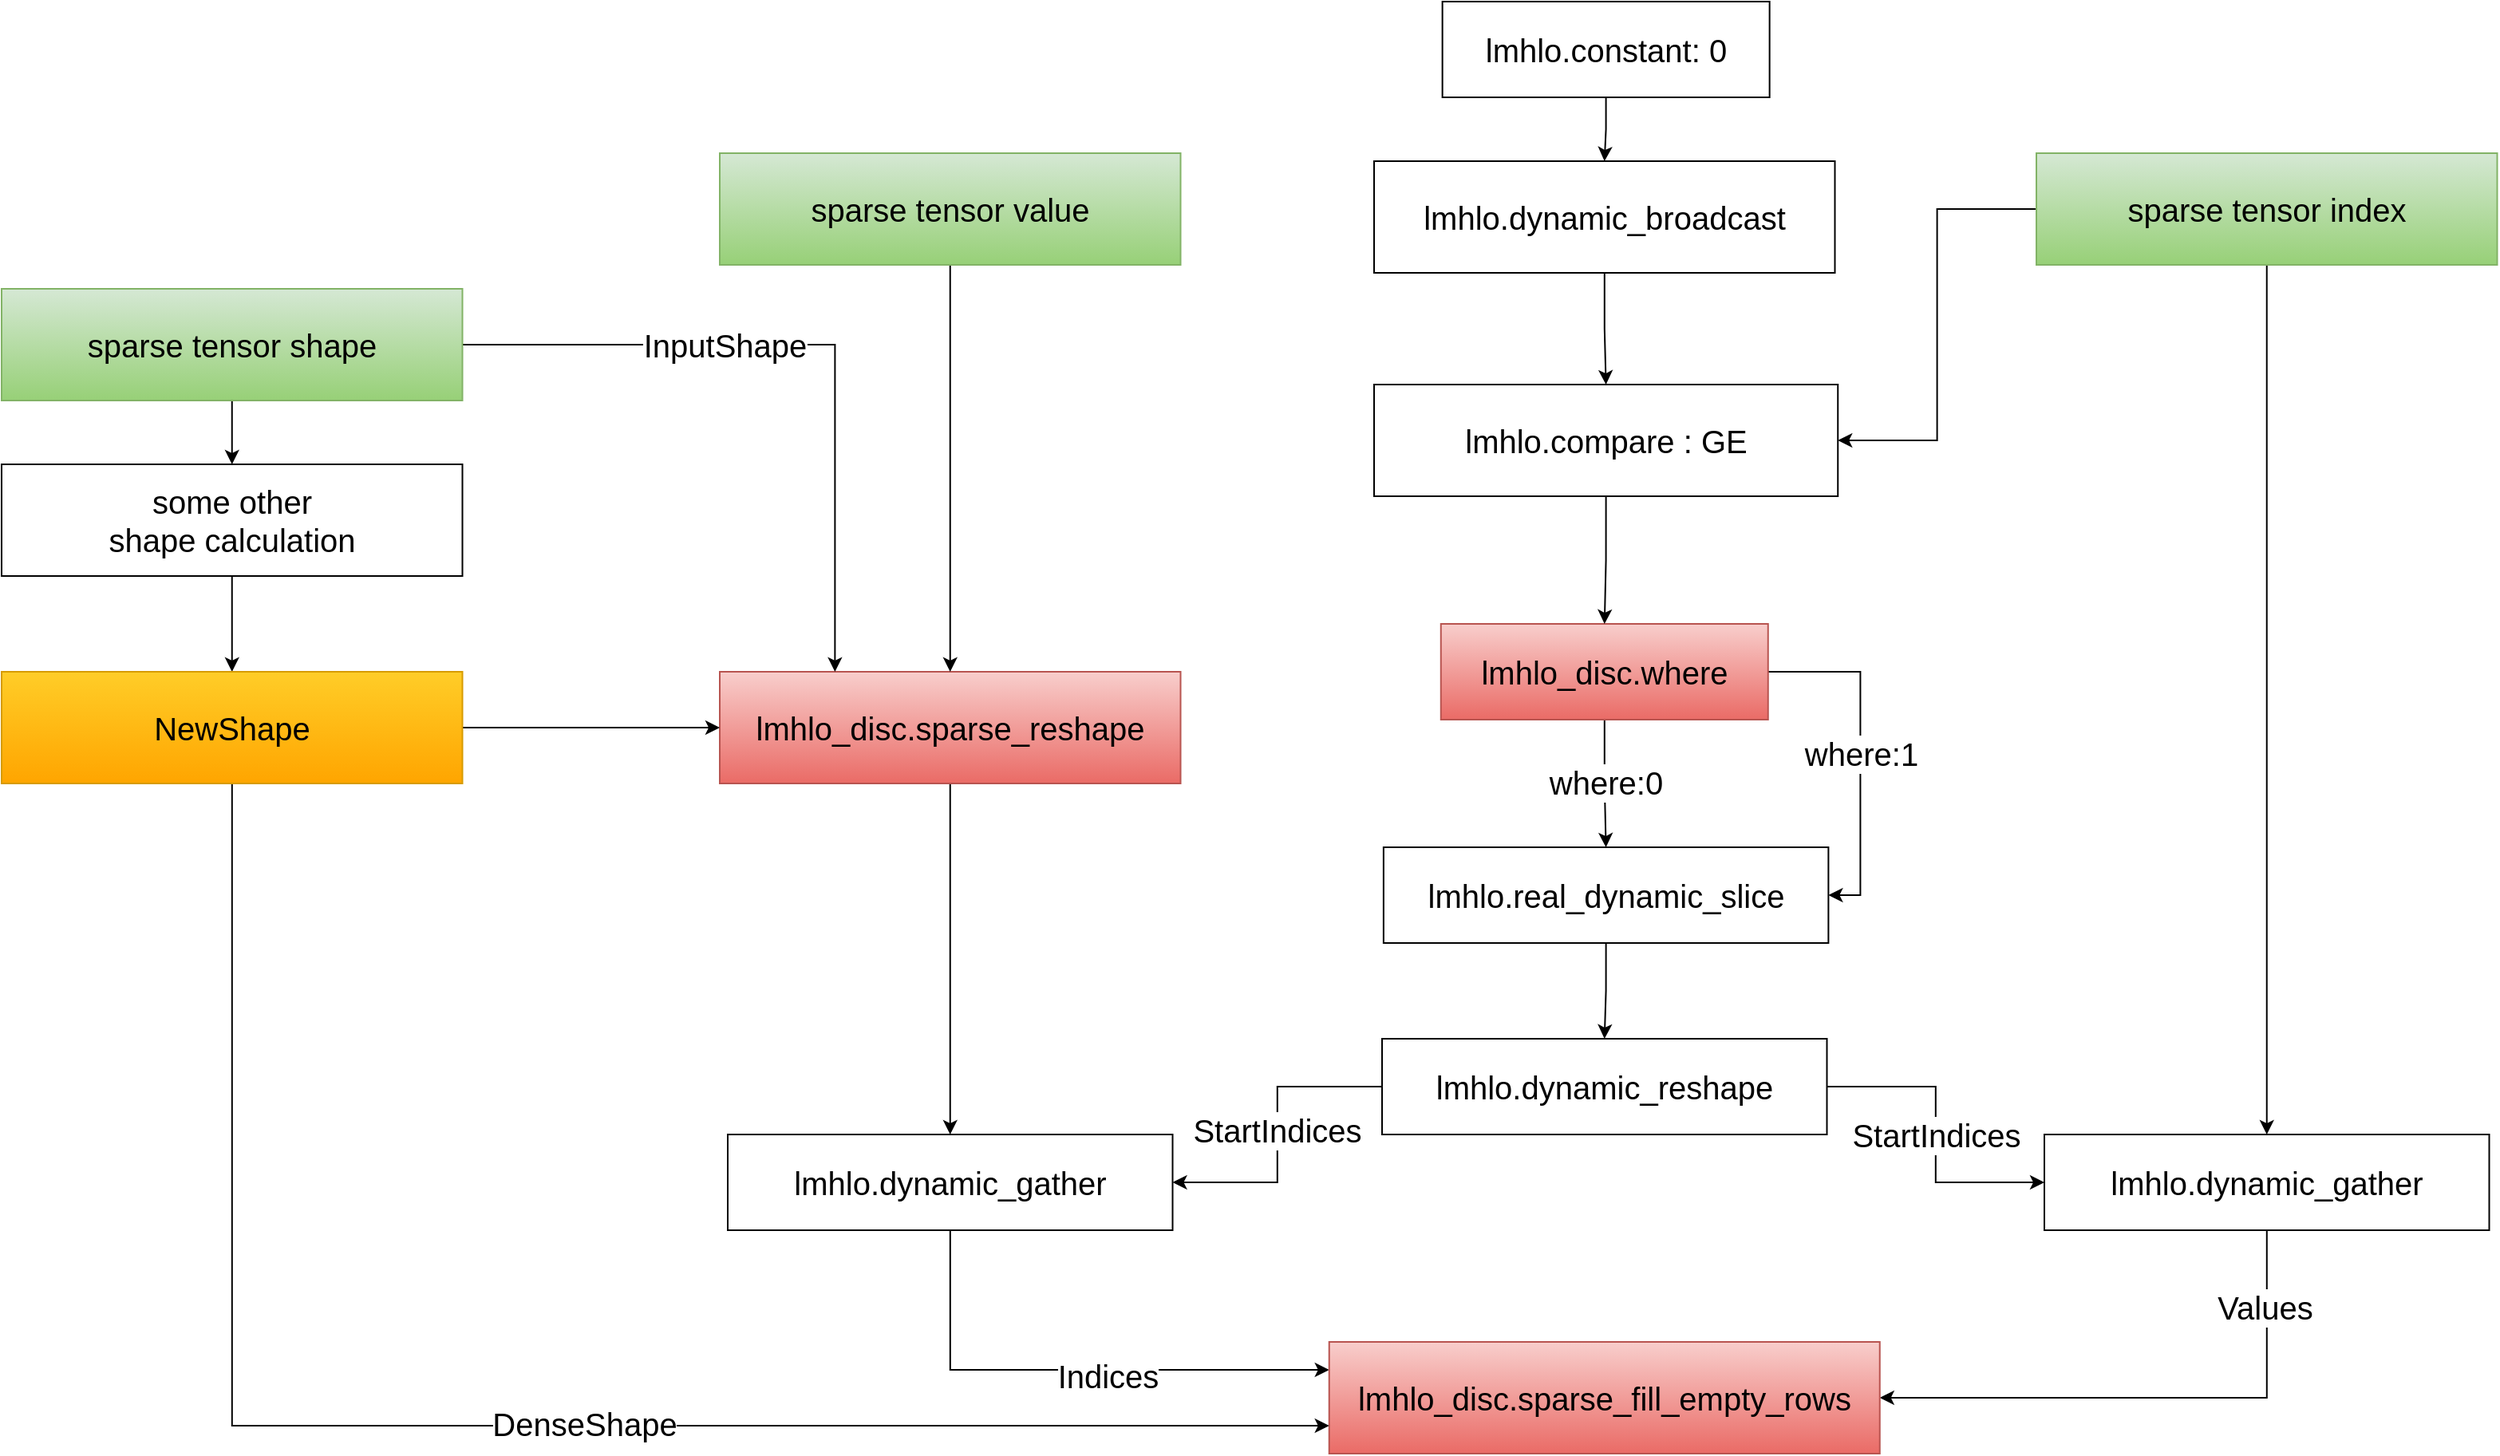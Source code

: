 <mxfile version="20.8.1" type="github">
  <diagram id="d8bZDvyaRTqL3WgqzmWe" name="第 1 页">
    <mxGraphModel dx="3781" dy="1156" grid="1" gridSize="10" guides="1" tooltips="1" connect="1" arrows="1" fold="1" page="1" pageScale="1" pageWidth="827" pageHeight="1169" math="0" shadow="0">
      <root>
        <mxCell id="0" />
        <mxCell id="1" parent="0" />
        <mxCell id="cq9_FSoDsHFWqfSbP8nX-9" style="edgeStyle=orthogonalEdgeStyle;rounded=0;orthogonalLoop=1;jettySize=auto;html=1;fontSize=20;" edge="1" parent="1" source="cq9_FSoDsHFWqfSbP8nX-2" target="cq9_FSoDsHFWqfSbP8nX-8">
          <mxGeometry relative="1" as="geometry" />
        </mxCell>
        <mxCell id="cq9_FSoDsHFWqfSbP8nX-10" value="where:0" style="edgeLabel;html=1;align=center;verticalAlign=middle;resizable=0;points=[];fontSize=20;" vertex="1" connectable="0" parent="cq9_FSoDsHFWqfSbP8nX-9">
          <mxGeometry x="-0.036" relative="1" as="geometry">
            <mxPoint as="offset" />
          </mxGeometry>
        </mxCell>
        <mxCell id="cq9_FSoDsHFWqfSbP8nX-20" value="where:1" style="edgeStyle=orthogonalEdgeStyle;rounded=0;orthogonalLoop=1;jettySize=auto;html=1;exitX=1;exitY=0.5;exitDx=0;exitDy=0;entryX=1;entryY=0.5;entryDx=0;entryDy=0;fontSize=20;" edge="1" parent="1" source="cq9_FSoDsHFWqfSbP8nX-2" target="cq9_FSoDsHFWqfSbP8nX-8">
          <mxGeometry relative="1" as="geometry" />
        </mxCell>
        <mxCell id="cq9_FSoDsHFWqfSbP8nX-2" value="lmhlo_disc.where" style="rounded=0;whiteSpace=wrap;html=1;fontSize=20;fillColor=#f8cecc;strokeColor=#b85450;gradientColor=#ea6b66;" vertex="1" parent="1">
          <mxGeometry x="781.88" y="460" width="205" height="60" as="geometry" />
        </mxCell>
        <mxCell id="cq9_FSoDsHFWqfSbP8nX-7" style="edgeStyle=orthogonalEdgeStyle;rounded=0;orthogonalLoop=1;jettySize=auto;html=1;exitX=0.5;exitY=1;exitDx=0;exitDy=0;fontSize=20;" edge="1" parent="1" source="cq9_FSoDsHFWqfSbP8nX-3" target="cq9_FSoDsHFWqfSbP8nX-2">
          <mxGeometry relative="1" as="geometry" />
        </mxCell>
        <mxCell id="cq9_FSoDsHFWqfSbP8nX-3" value="lmhlo.compare : GE" style="rounded=0;whiteSpace=wrap;html=1;fontSize=20;" vertex="1" parent="1">
          <mxGeometry x="740" y="310" width="290.62" height="70" as="geometry" />
        </mxCell>
        <mxCell id="cq9_FSoDsHFWqfSbP8nX-38" style="edgeStyle=orthogonalEdgeStyle;rounded=0;orthogonalLoop=1;jettySize=auto;html=1;entryX=0.5;entryY=0;entryDx=0;entryDy=0;fontSize=20;" edge="1" parent="1" source="cq9_FSoDsHFWqfSbP8nX-4" target="cq9_FSoDsHFWqfSbP8nX-3">
          <mxGeometry relative="1" as="geometry" />
        </mxCell>
        <mxCell id="cq9_FSoDsHFWqfSbP8nX-4" value="lmhlo.dynamic_broadcast" style="rounded=0;whiteSpace=wrap;html=1;fontSize=20;" vertex="1" parent="1">
          <mxGeometry x="740" y="170" width="288.75" height="70" as="geometry" />
        </mxCell>
        <mxCell id="cq9_FSoDsHFWqfSbP8nX-19" style="edgeStyle=orthogonalEdgeStyle;rounded=0;orthogonalLoop=1;jettySize=auto;html=1;exitX=0.5;exitY=1;exitDx=0;exitDy=0;entryX=0.5;entryY=0;entryDx=0;entryDy=0;fontSize=20;" edge="1" parent="1" source="cq9_FSoDsHFWqfSbP8nX-8" target="cq9_FSoDsHFWqfSbP8nX-18">
          <mxGeometry relative="1" as="geometry" />
        </mxCell>
        <mxCell id="cq9_FSoDsHFWqfSbP8nX-8" value="lmhlo.real_dynamic_slice" style="rounded=0;whiteSpace=wrap;html=1;fontSize=20;" vertex="1" parent="1">
          <mxGeometry x="745.94" y="600" width="278.75" height="60" as="geometry" />
        </mxCell>
        <mxCell id="cq9_FSoDsHFWqfSbP8nX-62" style="edgeStyle=orthogonalEdgeStyle;rounded=0;orthogonalLoop=1;jettySize=auto;html=1;entryX=1;entryY=0.5;entryDx=0;entryDy=0;fontSize=20;" edge="1" parent="1" source="cq9_FSoDsHFWqfSbP8nX-14" target="cq9_FSoDsHFWqfSbP8nX-47">
          <mxGeometry relative="1" as="geometry">
            <Array as="points">
              <mxPoint x="1299" y="945" />
            </Array>
          </mxGeometry>
        </mxCell>
        <mxCell id="cq9_FSoDsHFWqfSbP8nX-63" value="Values" style="edgeLabel;html=1;align=center;verticalAlign=middle;resizable=0;points=[];fontSize=20;" vertex="1" connectable="0" parent="cq9_FSoDsHFWqfSbP8nX-62">
          <mxGeometry x="-0.724" y="-2" relative="1" as="geometry">
            <mxPoint as="offset" />
          </mxGeometry>
        </mxCell>
        <mxCell id="cq9_FSoDsHFWqfSbP8nX-14" value="lmhlo.dynamic_gather" style="rounded=0;whiteSpace=wrap;html=1;fontSize=20;" vertex="1" parent="1">
          <mxGeometry x="1160" y="780" width="278.75" height="60" as="geometry" />
        </mxCell>
        <mxCell id="cq9_FSoDsHFWqfSbP8nX-50" value="StartIndices" style="edgeStyle=orthogonalEdgeStyle;rounded=0;orthogonalLoop=1;jettySize=auto;html=1;exitX=1;exitY=0.5;exitDx=0;exitDy=0;entryX=0;entryY=0.5;entryDx=0;entryDy=0;fontSize=20;" edge="1" parent="1" source="cq9_FSoDsHFWqfSbP8nX-18" target="cq9_FSoDsHFWqfSbP8nX-14">
          <mxGeometry relative="1" as="geometry" />
        </mxCell>
        <mxCell id="cq9_FSoDsHFWqfSbP8nX-53" style="edgeStyle=orthogonalEdgeStyle;rounded=0;orthogonalLoop=1;jettySize=auto;html=1;exitX=0;exitY=0.5;exitDx=0;exitDy=0;entryX=1;entryY=0.5;entryDx=0;entryDy=0;fontSize=20;" edge="1" parent="1" source="cq9_FSoDsHFWqfSbP8nX-18" target="cq9_FSoDsHFWqfSbP8nX-27">
          <mxGeometry relative="1" as="geometry" />
        </mxCell>
        <mxCell id="cq9_FSoDsHFWqfSbP8nX-54" value="StartIndices" style="edgeLabel;html=1;align=center;verticalAlign=middle;resizable=0;points=[];fontSize=20;" vertex="1" connectable="0" parent="cq9_FSoDsHFWqfSbP8nX-53">
          <mxGeometry x="-0.032" y="-1" relative="1" as="geometry">
            <mxPoint as="offset" />
          </mxGeometry>
        </mxCell>
        <mxCell id="cq9_FSoDsHFWqfSbP8nX-18" value="lmhlo.dynamic_reshape" style="rounded=0;whiteSpace=wrap;html=1;fontSize=20;" vertex="1" parent="1">
          <mxGeometry x="745" y="720" width="278.75" height="60" as="geometry" />
        </mxCell>
        <mxCell id="cq9_FSoDsHFWqfSbP8nX-48" style="edgeStyle=orthogonalEdgeStyle;rounded=0;orthogonalLoop=1;jettySize=auto;html=1;exitX=0;exitY=0.5;exitDx=0;exitDy=0;entryX=1;entryY=0.5;entryDx=0;entryDy=0;fontSize=20;" edge="1" parent="1" source="cq9_FSoDsHFWqfSbP8nX-22" target="cq9_FSoDsHFWqfSbP8nX-3">
          <mxGeometry relative="1" as="geometry" />
        </mxCell>
        <mxCell id="cq9_FSoDsHFWqfSbP8nX-49" style="edgeStyle=orthogonalEdgeStyle;rounded=0;orthogonalLoop=1;jettySize=auto;html=1;entryX=0.5;entryY=0;entryDx=0;entryDy=0;fontSize=20;" edge="1" parent="1" source="cq9_FSoDsHFWqfSbP8nX-22" target="cq9_FSoDsHFWqfSbP8nX-14">
          <mxGeometry relative="1" as="geometry" />
        </mxCell>
        <mxCell id="cq9_FSoDsHFWqfSbP8nX-22" value="sparse tensor index" style="rounded=0;whiteSpace=wrap;html=1;fontSize=20;fillColor=#d5e8d4;strokeColor=#82b366;gradientColor=#97d077;" vertex="1" parent="1">
          <mxGeometry x="1155" y="165" width="288.75" height="70" as="geometry" />
        </mxCell>
        <mxCell id="cq9_FSoDsHFWqfSbP8nX-39" style="edgeStyle=orthogonalEdgeStyle;rounded=0;orthogonalLoop=1;jettySize=auto;html=1;entryX=0.5;entryY=0;entryDx=0;entryDy=0;fontSize=20;" edge="1" parent="1" source="cq9_FSoDsHFWqfSbP8nX-25" target="cq9_FSoDsHFWqfSbP8nX-4">
          <mxGeometry relative="1" as="geometry" />
        </mxCell>
        <mxCell id="cq9_FSoDsHFWqfSbP8nX-25" value="lmhlo.constant: 0" style="rounded=0;whiteSpace=wrap;html=1;fontSize=20;" vertex="1" parent="1">
          <mxGeometry x="782.82" y="70" width="205" height="60" as="geometry" />
        </mxCell>
        <mxCell id="cq9_FSoDsHFWqfSbP8nX-68" style="edgeStyle=orthogonalEdgeStyle;rounded=0;orthogonalLoop=1;jettySize=auto;html=1;entryX=0;entryY=0.25;entryDx=0;entryDy=0;fontSize=20;" edge="1" parent="1" source="cq9_FSoDsHFWqfSbP8nX-27" target="cq9_FSoDsHFWqfSbP8nX-47">
          <mxGeometry relative="1" as="geometry">
            <Array as="points">
              <mxPoint x="474" y="928" />
            </Array>
          </mxGeometry>
        </mxCell>
        <mxCell id="cq9_FSoDsHFWqfSbP8nX-70" value="Indices" style="edgeLabel;html=1;align=center;verticalAlign=middle;resizable=0;points=[];fontSize=20;" vertex="1" connectable="0" parent="cq9_FSoDsHFWqfSbP8nX-68">
          <mxGeometry x="0.145" y="-2" relative="1" as="geometry">
            <mxPoint y="1" as="offset" />
          </mxGeometry>
        </mxCell>
        <mxCell id="cq9_FSoDsHFWqfSbP8nX-27" value="lmhlo.dynamic_gather" style="rounded=0;whiteSpace=wrap;html=1;fontSize=20;" vertex="1" parent="1">
          <mxGeometry x="335" y="780" width="278.75" height="60" as="geometry" />
        </mxCell>
        <mxCell id="cq9_FSoDsHFWqfSbP8nX-65" style="edgeStyle=orthogonalEdgeStyle;rounded=0;orthogonalLoop=1;jettySize=auto;html=1;entryX=0.5;entryY=0;entryDx=0;entryDy=0;fontSize=20;" edge="1" parent="1" source="cq9_FSoDsHFWqfSbP8nX-28" target="cq9_FSoDsHFWqfSbP8nX-64">
          <mxGeometry relative="1" as="geometry" />
        </mxCell>
        <mxCell id="cq9_FSoDsHFWqfSbP8nX-28" value="some other&lt;br&gt;shape calculation" style="rounded=0;whiteSpace=wrap;html=1;fontSize=20;" vertex="1" parent="1">
          <mxGeometry x="-120" y="360" width="288.75" height="70" as="geometry" />
        </mxCell>
        <mxCell id="cq9_FSoDsHFWqfSbP8nX-52" style="edgeStyle=orthogonalEdgeStyle;rounded=0;orthogonalLoop=1;jettySize=auto;html=1;fontSize=20;" edge="1" parent="1" source="cq9_FSoDsHFWqfSbP8nX-29" target="cq9_FSoDsHFWqfSbP8nX-27">
          <mxGeometry relative="1" as="geometry" />
        </mxCell>
        <mxCell id="cq9_FSoDsHFWqfSbP8nX-29" value="lmhlo_disc.sparse_reshape" style="rounded=0;whiteSpace=wrap;html=1;fontSize=20;fillColor=#f8cecc;strokeColor=#b85450;gradientColor=#ea6b66;" vertex="1" parent="1">
          <mxGeometry x="330" y="490" width="288.75" height="70" as="geometry" />
        </mxCell>
        <mxCell id="cq9_FSoDsHFWqfSbP8nX-42" style="edgeStyle=orthogonalEdgeStyle;rounded=0;orthogonalLoop=1;jettySize=auto;html=1;entryX=0.5;entryY=0;entryDx=0;entryDy=0;fontSize=20;" edge="1" parent="1" source="cq9_FSoDsHFWqfSbP8nX-36" target="cq9_FSoDsHFWqfSbP8nX-29">
          <mxGeometry relative="1" as="geometry" />
        </mxCell>
        <mxCell id="cq9_FSoDsHFWqfSbP8nX-36" value="sparse tensor value" style="rounded=0;whiteSpace=wrap;html=1;fontSize=20;fillColor=#d5e8d4;gradientColor=#97d077;strokeColor=#82b366;" vertex="1" parent="1">
          <mxGeometry x="330" y="165" width="288.75" height="70" as="geometry" />
        </mxCell>
        <mxCell id="cq9_FSoDsHFWqfSbP8nX-44" style="edgeStyle=orthogonalEdgeStyle;rounded=0;orthogonalLoop=1;jettySize=auto;html=1;entryX=0.5;entryY=0;entryDx=0;entryDy=0;fontSize=20;" edge="1" parent="1" source="cq9_FSoDsHFWqfSbP8nX-43" target="cq9_FSoDsHFWqfSbP8nX-28">
          <mxGeometry relative="1" as="geometry" />
        </mxCell>
        <mxCell id="cq9_FSoDsHFWqfSbP8nX-57" style="edgeStyle=orthogonalEdgeStyle;rounded=0;orthogonalLoop=1;jettySize=auto;html=1;entryX=0.25;entryY=0;entryDx=0;entryDy=0;fontSize=20;" edge="1" parent="1" source="cq9_FSoDsHFWqfSbP8nX-43" target="cq9_FSoDsHFWqfSbP8nX-29">
          <mxGeometry relative="1" as="geometry" />
        </mxCell>
        <mxCell id="cq9_FSoDsHFWqfSbP8nX-58" value="InputShape" style="edgeLabel;html=1;align=center;verticalAlign=middle;resizable=0;points=[];fontSize=20;" vertex="1" connectable="0" parent="cq9_FSoDsHFWqfSbP8nX-57">
          <mxGeometry x="-0.252" relative="1" as="geometry">
            <mxPoint as="offset" />
          </mxGeometry>
        </mxCell>
        <mxCell id="cq9_FSoDsHFWqfSbP8nX-43" value="sparse tensor shape" style="rounded=0;whiteSpace=wrap;html=1;fontSize=20;fillColor=#d5e8d4;gradientColor=#97d077;strokeColor=#82b366;" vertex="1" parent="1">
          <mxGeometry x="-120" y="250" width="288.75" height="70" as="geometry" />
        </mxCell>
        <mxCell id="cq9_FSoDsHFWqfSbP8nX-47" value="lmhlo_disc.sparse_fill_empty_rows" style="rounded=0;whiteSpace=wrap;html=1;fontSize=20;fillColor=#f8cecc;strokeColor=#b85450;gradientColor=#ea6b66;" vertex="1" parent="1">
          <mxGeometry x="711.87" y="910" width="345" height="70" as="geometry" />
        </mxCell>
        <mxCell id="cq9_FSoDsHFWqfSbP8nX-66" style="edgeStyle=orthogonalEdgeStyle;rounded=0;orthogonalLoop=1;jettySize=auto;html=1;entryX=0;entryY=0.5;entryDx=0;entryDy=0;fontSize=20;" edge="1" parent="1" source="cq9_FSoDsHFWqfSbP8nX-64" target="cq9_FSoDsHFWqfSbP8nX-29">
          <mxGeometry relative="1" as="geometry" />
        </mxCell>
        <mxCell id="cq9_FSoDsHFWqfSbP8nX-69" style="edgeStyle=orthogonalEdgeStyle;rounded=0;orthogonalLoop=1;jettySize=auto;html=1;entryX=0;entryY=0.75;entryDx=0;entryDy=0;fontSize=20;" edge="1" parent="1" source="cq9_FSoDsHFWqfSbP8nX-64" target="cq9_FSoDsHFWqfSbP8nX-47">
          <mxGeometry relative="1" as="geometry">
            <Array as="points">
              <mxPoint x="24" y="963" />
            </Array>
          </mxGeometry>
        </mxCell>
        <mxCell id="cq9_FSoDsHFWqfSbP8nX-71" value="DenseShape" style="edgeLabel;html=1;align=center;verticalAlign=middle;resizable=0;points=[];fontSize=20;" vertex="1" connectable="0" parent="cq9_FSoDsHFWqfSbP8nX-69">
          <mxGeometry x="0.143" y="3" relative="1" as="geometry">
            <mxPoint y="1" as="offset" />
          </mxGeometry>
        </mxCell>
        <mxCell id="cq9_FSoDsHFWqfSbP8nX-64" value="NewShape" style="rounded=0;whiteSpace=wrap;html=1;fontSize=20;fillColor=#ffcd28;gradientColor=#ffa500;strokeColor=#d79b00;" vertex="1" parent="1">
          <mxGeometry x="-120" y="490" width="288.75" height="70" as="geometry" />
        </mxCell>
      </root>
    </mxGraphModel>
  </diagram>
</mxfile>
